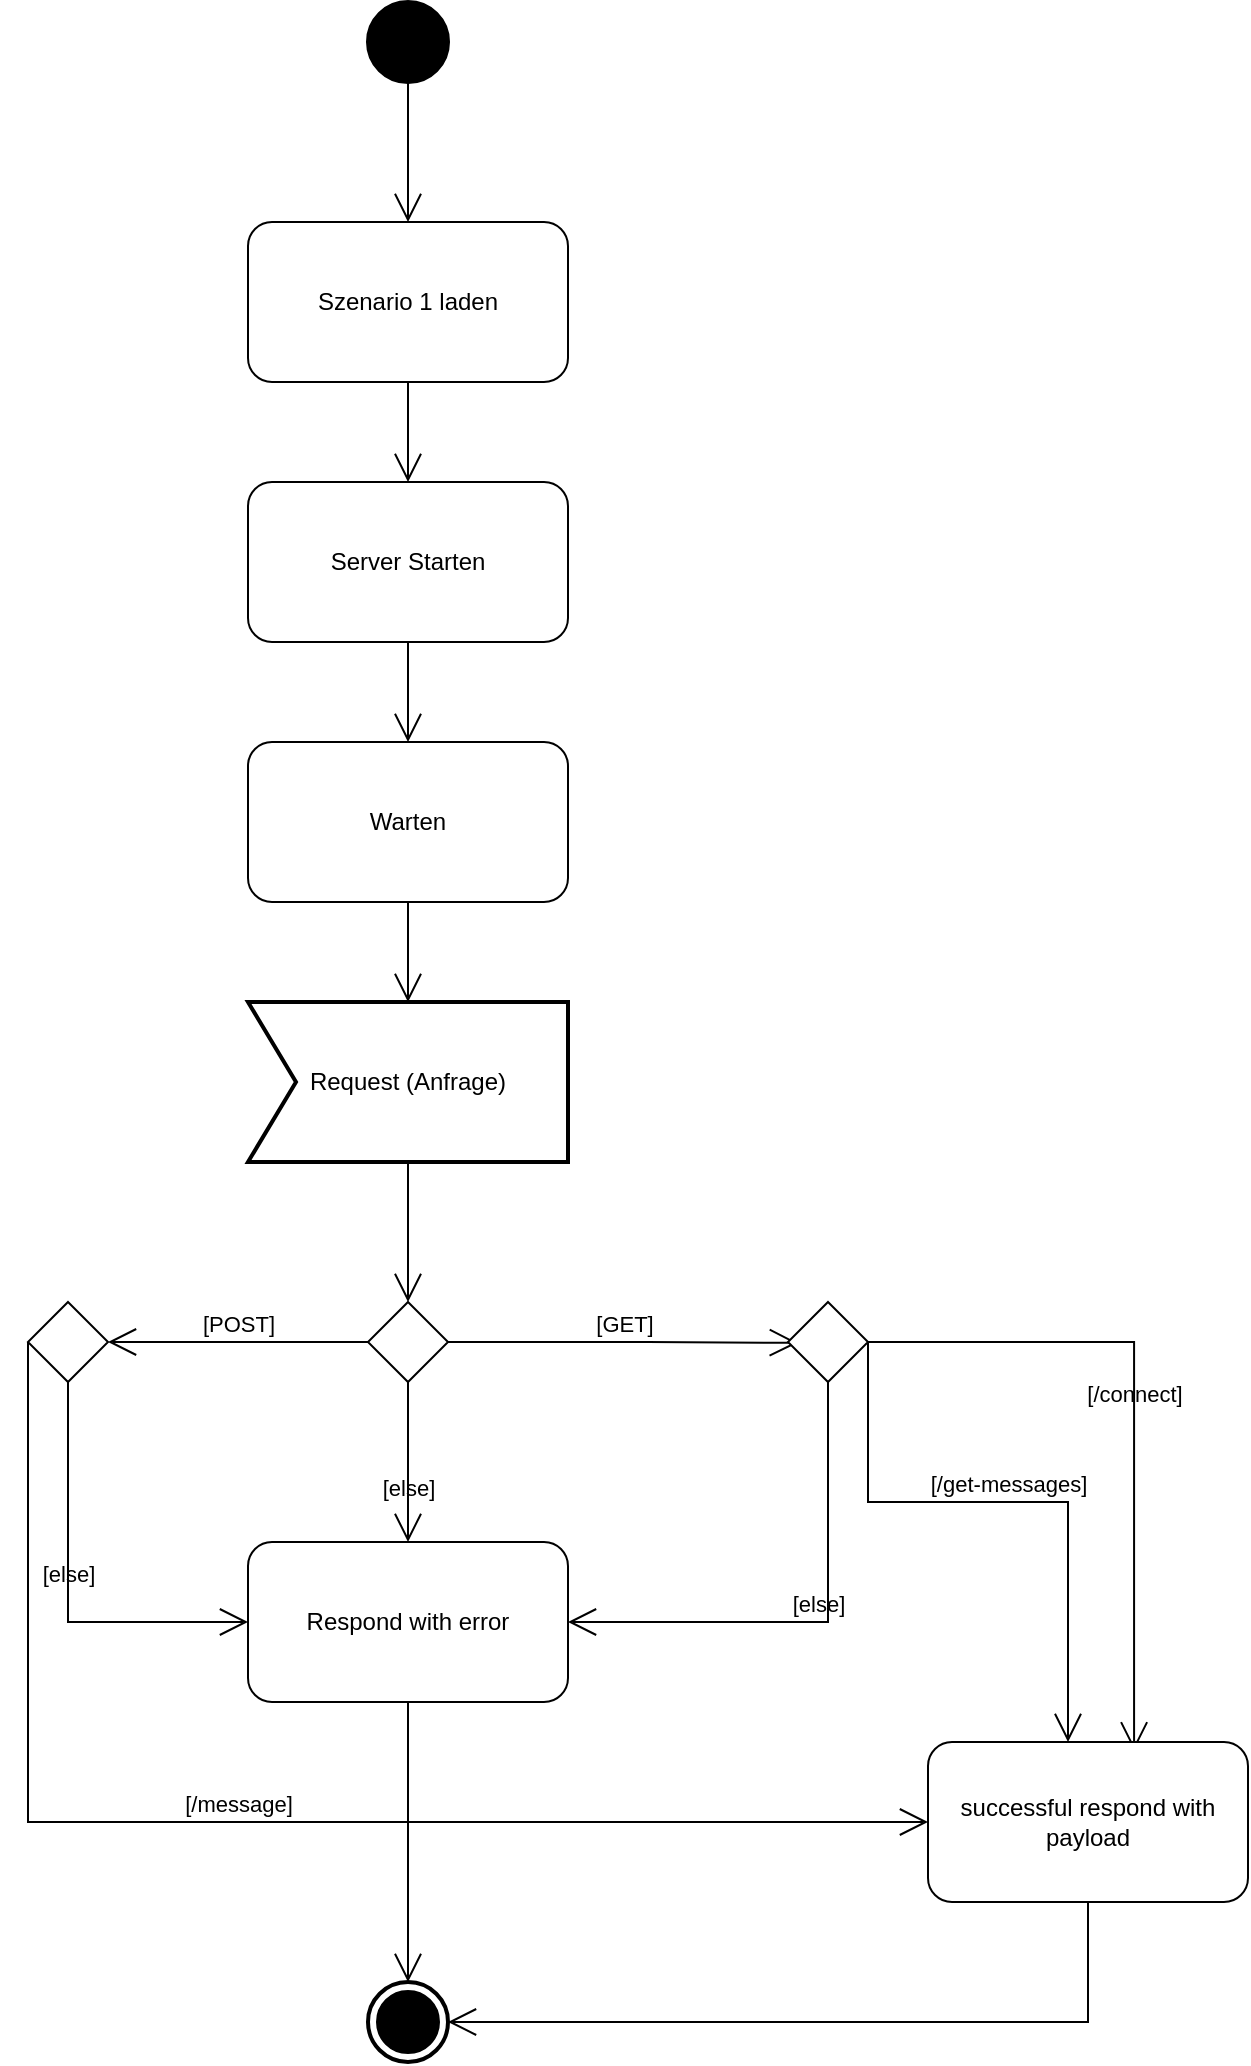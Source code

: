 <mxfile version="23.1.4" type="device">
  <diagram name="Seite-1" id="L7l5XfVgMkYsP65rfWYC">
    <mxGraphModel dx="1885" dy="1036" grid="1" gridSize="10" guides="1" tooltips="1" connect="1" arrows="1" fold="1" page="1" pageScale="1" pageWidth="827" pageHeight="1169" math="0" shadow="0">
      <root>
        <mxCell id="0" />
        <mxCell id="1" parent="0" />
        <mxCell id="A2qxvLJv0S8nohmWfQuG-1" value="" style="shape=ellipse;html=1;fillColor=strokeColor;strokeWidth=2;verticalLabelPosition=bottom;verticalAlignment=top;perimeter=ellipsePerimeter;" vertex="1" parent="1">
          <mxGeometry x="220" y="30" width="40" height="40" as="geometry" />
        </mxCell>
        <mxCell id="A2qxvLJv0S8nohmWfQuG-2" value="Szenario 1 laden" style="shape=rect;html=1;rounded=1;whiteSpace=wrap;align=center;" vertex="1" parent="1">
          <mxGeometry x="160" y="140" width="160" height="80" as="geometry" />
        </mxCell>
        <mxCell id="A2qxvLJv0S8nohmWfQuG-3" value="Server Starten" style="shape=rect;html=1;rounded=1;whiteSpace=wrap;align=center;" vertex="1" parent="1">
          <mxGeometry x="160" y="270" width="160" height="80" as="geometry" />
        </mxCell>
        <mxCell id="A2qxvLJv0S8nohmWfQuG-4" value="Warten" style="shape=rect;html=1;rounded=1;whiteSpace=wrap;align=center;" vertex="1" parent="1">
          <mxGeometry x="160" y="400" width="160" height="80" as="geometry" />
        </mxCell>
        <mxCell id="A2qxvLJv0S8nohmWfQuG-5" value="Request (Anfrage)" style="html=1;shape=mxgraph.sysml.accEvent;strokeWidth=2;whiteSpace=wrap;align=center;" vertex="1" parent="1">
          <mxGeometry x="160" y="530" width="160" height="80" as="geometry" />
        </mxCell>
        <mxCell id="A2qxvLJv0S8nohmWfQuG-7" value="" style="shape=rhombus;html=1;verticalLabelPosition=bottom;verticalAlignment=top;" vertex="1" parent="1">
          <mxGeometry x="220" y="680" width="40" height="40" as="geometry" />
        </mxCell>
        <mxCell id="A2qxvLJv0S8nohmWfQuG-8" value="" style="edgeStyle=elbowEdgeStyle;html=1;elbow=horizontal;align=right;verticalAlign=bottom;endArrow=none;rounded=0;labelBackgroundColor=none;startArrow=open;startSize=12;" edge="1" source="A2qxvLJv0S8nohmWfQuG-7" parent="1" target="A2qxvLJv0S8nohmWfQuG-5">
          <mxGeometry relative="1" as="geometry">
            <mxPoint x="250" y="840" as="targetPoint" />
          </mxGeometry>
        </mxCell>
        <mxCell id="A2qxvLJv0S8nohmWfQuG-9" value="[GET]" style="edgeStyle=elbowEdgeStyle;html=1;elbow=horizontal;verticalAlign=bottom;endArrow=open;rounded=0;labelBackgroundColor=none;endSize=12;entryX=0.123;entryY=0.511;entryDx=0;entryDy=0;entryPerimeter=0;" edge="1" parent="1" target="A2qxvLJv0S8nohmWfQuG-12">
          <mxGeometry relative="1" as="geometry">
            <mxPoint x="430" y="690" as="targetPoint" />
            <mxPoint x="260" y="700" as="sourcePoint" />
            <Array as="points">
              <mxPoint x="360" y="700" />
            </Array>
          </mxGeometry>
        </mxCell>
        <mxCell id="A2qxvLJv0S8nohmWfQuG-10" value="[POST]" style="edgeStyle=elbowEdgeStyle;html=1;elbow=vertical;verticalAlign=bottom;endArrow=open;rounded=0;labelBackgroundColor=none;endSize=12;" edge="1" source="A2qxvLJv0S8nohmWfQuG-7" parent="1" target="A2qxvLJv0S8nohmWfQuG-17">
          <mxGeometry relative="1" as="geometry">
            <mxPoint x="150" y="900" as="targetPoint" />
          </mxGeometry>
        </mxCell>
        <mxCell id="A2qxvLJv0S8nohmWfQuG-11" value="[else]" style="edgeStyle=none;html=1;endArrow=open;endSize=12;verticalAlign=top;labelBackgroundColor=none;rounded=0;" edge="1" parent="1" source="A2qxvLJv0S8nohmWfQuG-7" target="A2qxvLJv0S8nohmWfQuG-21">
          <mxGeometry width="160" relative="1" as="geometry">
            <mxPoint x="230" y="1000" as="sourcePoint" />
            <mxPoint x="240" y="800" as="targetPoint" />
          </mxGeometry>
        </mxCell>
        <mxCell id="A2qxvLJv0S8nohmWfQuG-14" value="[/connect]" style="edgeStyle=elbowEdgeStyle;html=1;elbow=vertical;verticalAlign=bottom;endArrow=open;rounded=0;labelBackgroundColor=none;endSize=12;entryX=0.644;entryY=0.052;entryDx=0;entryDy=0;entryPerimeter=0;" edge="1" source="A2qxvLJv0S8nohmWfQuG-12" parent="1" target="A2qxvLJv0S8nohmWfQuG-20">
          <mxGeometry relative="1" as="geometry">
            <mxPoint x="690" y="910" as="targetPoint" />
            <Array as="points">
              <mxPoint x="650" y="700" />
            </Array>
          </mxGeometry>
        </mxCell>
        <mxCell id="A2qxvLJv0S8nohmWfQuG-15" value="[/get-messages]" style="edgeStyle=elbowEdgeStyle;html=1;elbow=vertical;verticalAlign=bottom;endArrow=open;rounded=0;labelBackgroundColor=none;endSize=12;exitX=1;exitY=0.5;exitDx=0;exitDy=0;" edge="1" source="A2qxvLJv0S8nohmWfQuG-12" parent="1" target="A2qxvLJv0S8nohmWfQuG-20">
          <mxGeometry relative="1" as="geometry">
            <mxPoint x="450" y="1000" as="targetPoint" />
            <Array as="points">
              <mxPoint x="570" y="780" />
            </Array>
          </mxGeometry>
        </mxCell>
        <mxCell id="A2qxvLJv0S8nohmWfQuG-16" value="[else]" style="edgeStyle=elbowEdgeStyle;html=1;elbow=vertical;verticalAlign=bottom;endArrow=open;rounded=0;labelBackgroundColor=none;endSize=12;" edge="1" parent="1" source="A2qxvLJv0S8nohmWfQuG-12" target="A2qxvLJv0S8nohmWfQuG-21">
          <mxGeometry relative="1" as="geometry">
            <mxPoint x="300" y="800" as="targetPoint" />
            <mxPoint x="440" y="710" as="sourcePoint" />
            <Array as="points">
              <mxPoint x="450" y="840" />
            </Array>
          </mxGeometry>
        </mxCell>
        <mxCell id="A2qxvLJv0S8nohmWfQuG-17" value="" style="shape=rhombus;html=1;verticalLabelPosition=bottom;verticalAlignment=top;" vertex="1" parent="1">
          <mxGeometry x="50" y="680" width="40" height="40" as="geometry" />
        </mxCell>
        <mxCell id="A2qxvLJv0S8nohmWfQuG-18" value="[/message]" style="edgeStyle=elbowEdgeStyle;html=1;elbow=vertical;verticalAlign=bottom;endArrow=open;rounded=0;labelBackgroundColor=none;endSize=12;exitX=0;exitY=0.5;exitDx=0;exitDy=0;" edge="1" parent="1" source="A2qxvLJv0S8nohmWfQuG-17" target="A2qxvLJv0S8nohmWfQuG-20">
          <mxGeometry relative="1" as="geometry">
            <mxPoint x="140" y="1080" as="targetPoint" />
            <Array as="points">
              <mxPoint x="50" y="940" />
            </Array>
          </mxGeometry>
        </mxCell>
        <mxCell id="A2qxvLJv0S8nohmWfQuG-19" value="[else]" style="edgeStyle=elbowEdgeStyle;html=1;elbow=vertical;verticalAlign=bottom;endArrow=open;rounded=0;labelBackgroundColor=none;endSize=12;exitX=0.5;exitY=1;exitDx=0;exitDy=0;" edge="1" parent="1" source="A2qxvLJv0S8nohmWfQuG-17" target="A2qxvLJv0S8nohmWfQuG-21">
          <mxGeometry relative="1" as="geometry">
            <mxPoint x="160" y="800" as="targetPoint" />
            <mxPoint x="150" y="1000" as="sourcePoint" />
            <Array as="points">
              <mxPoint x="130" y="840" />
            </Array>
          </mxGeometry>
        </mxCell>
        <mxCell id="A2qxvLJv0S8nohmWfQuG-20" value="successful respond with payload" style="shape=rect;html=1;rounded=1;whiteSpace=wrap;align=center;" vertex="1" parent="1">
          <mxGeometry x="500" y="900" width="160" height="80" as="geometry" />
        </mxCell>
        <mxCell id="A2qxvLJv0S8nohmWfQuG-21" value="Respond with error" style="shape=rect;html=1;rounded=1;whiteSpace=wrap;align=center;" vertex="1" parent="1">
          <mxGeometry x="160" y="800" width="160" height="80" as="geometry" />
        </mxCell>
        <mxCell id="A2qxvLJv0S8nohmWfQuG-22" value="" style="edgeStyle=elbowEdgeStyle;html=1;elbow=horizontal;align=right;verticalAlign=bottom;endArrow=none;rounded=0;labelBackgroundColor=none;startArrow=open;startSize=12;" edge="1" parent="1" source="A2qxvLJv0S8nohmWfQuG-5" target="A2qxvLJv0S8nohmWfQuG-4">
          <mxGeometry relative="1" as="geometry">
            <mxPoint x="260" y="760" as="targetPoint" />
            <mxPoint x="260" y="890" as="sourcePoint" />
            <Array as="points">
              <mxPoint x="210" y="610" />
            </Array>
          </mxGeometry>
        </mxCell>
        <mxCell id="A2qxvLJv0S8nohmWfQuG-23" value="" style="edgeStyle=elbowEdgeStyle;html=1;elbow=horizontal;align=right;verticalAlign=bottom;endArrow=none;rounded=0;labelBackgroundColor=none;startArrow=open;startSize=12;" edge="1" parent="1" source="A2qxvLJv0S8nohmWfQuG-4" target="A2qxvLJv0S8nohmWfQuG-3">
          <mxGeometry relative="1" as="geometry">
            <mxPoint x="210" y="440" as="targetPoint" />
            <mxPoint x="210" y="505" as="sourcePoint" />
            <Array as="points">
              <mxPoint x="210" y="465" />
            </Array>
          </mxGeometry>
        </mxCell>
        <mxCell id="A2qxvLJv0S8nohmWfQuG-24" value="" style="edgeStyle=elbowEdgeStyle;html=1;elbow=horizontal;align=right;verticalAlign=bottom;endArrow=none;rounded=0;labelBackgroundColor=none;startArrow=open;startSize=12;" edge="1" parent="1" source="A2qxvLJv0S8nohmWfQuG-3" target="A2qxvLJv0S8nohmWfQuG-2">
          <mxGeometry relative="1" as="geometry">
            <mxPoint x="220" y="460" as="targetPoint" />
            <mxPoint x="220" y="515" as="sourcePoint" />
            <Array as="points">
              <mxPoint x="230" y="280" />
            </Array>
          </mxGeometry>
        </mxCell>
        <mxCell id="A2qxvLJv0S8nohmWfQuG-25" value="" style="edgeStyle=elbowEdgeStyle;html=1;elbow=horizontal;align=right;verticalAlign=bottom;endArrow=none;rounded=0;labelBackgroundColor=none;startArrow=open;startSize=12;" edge="1" parent="1" source="A2qxvLJv0S8nohmWfQuG-2" target="A2qxvLJv0S8nohmWfQuG-1">
          <mxGeometry relative="1" as="geometry">
            <mxPoint x="220" y="350" as="targetPoint" />
            <mxPoint x="220" y="380" as="sourcePoint" />
            <Array as="points">
              <mxPoint x="240" y="220" />
            </Array>
          </mxGeometry>
        </mxCell>
        <mxCell id="A2qxvLJv0S8nohmWfQuG-12" value="" style="shape=rhombus;html=1;verticalLabelPosition=bottom;verticalAlignment=top;" vertex="1" parent="1">
          <mxGeometry x="430" y="680" width="40" height="40" as="geometry" />
        </mxCell>
        <mxCell id="A2qxvLJv0S8nohmWfQuG-28" value="" style="html=1;shape=mxgraph.sysml.actFinal;strokeWidth=2;verticalLabelPosition=bottom;verticalAlignment=top;" vertex="1" parent="1">
          <mxGeometry x="220" y="1020" width="40" height="40" as="geometry" />
        </mxCell>
        <mxCell id="A2qxvLJv0S8nohmWfQuG-29" value="" style="edgeStyle=elbowEdgeStyle;html=1;elbow=horizontal;align=right;verticalAlign=bottom;endArrow=none;rounded=0;labelBackgroundColor=none;startArrow=open;startSize=12;" edge="1" parent="1" source="A2qxvLJv0S8nohmWfQuG-28" target="A2qxvLJv0S8nohmWfQuG-21">
          <mxGeometry relative="1" as="geometry">
            <mxPoint x="429" y="1010" as="targetPoint" />
            <mxPoint x="429" y="1060" as="sourcePoint" />
            <Array as="points">
              <mxPoint x="240" y="940" />
            </Array>
          </mxGeometry>
        </mxCell>
        <mxCell id="A2qxvLJv0S8nohmWfQuG-30" value="" style="edgeStyle=elbowEdgeStyle;html=1;elbow=horizontal;align=right;verticalAlign=bottom;endArrow=none;rounded=0;labelBackgroundColor=none;startArrow=open;startSize=12;entryX=0.5;entryY=1;entryDx=0;entryDy=0;exitX=1;exitY=0.5;exitDx=0;exitDy=0;exitPerimeter=0;" edge="1" parent="1" source="A2qxvLJv0S8nohmWfQuG-28" target="A2qxvLJv0S8nohmWfQuG-20">
          <mxGeometry relative="1" as="geometry">
            <mxPoint x="430" y="1060" as="targetPoint" />
            <mxPoint x="430" y="1110" as="sourcePoint" />
            <Array as="points">
              <mxPoint x="580" y="1030" />
            </Array>
          </mxGeometry>
        </mxCell>
      </root>
    </mxGraphModel>
  </diagram>
</mxfile>
